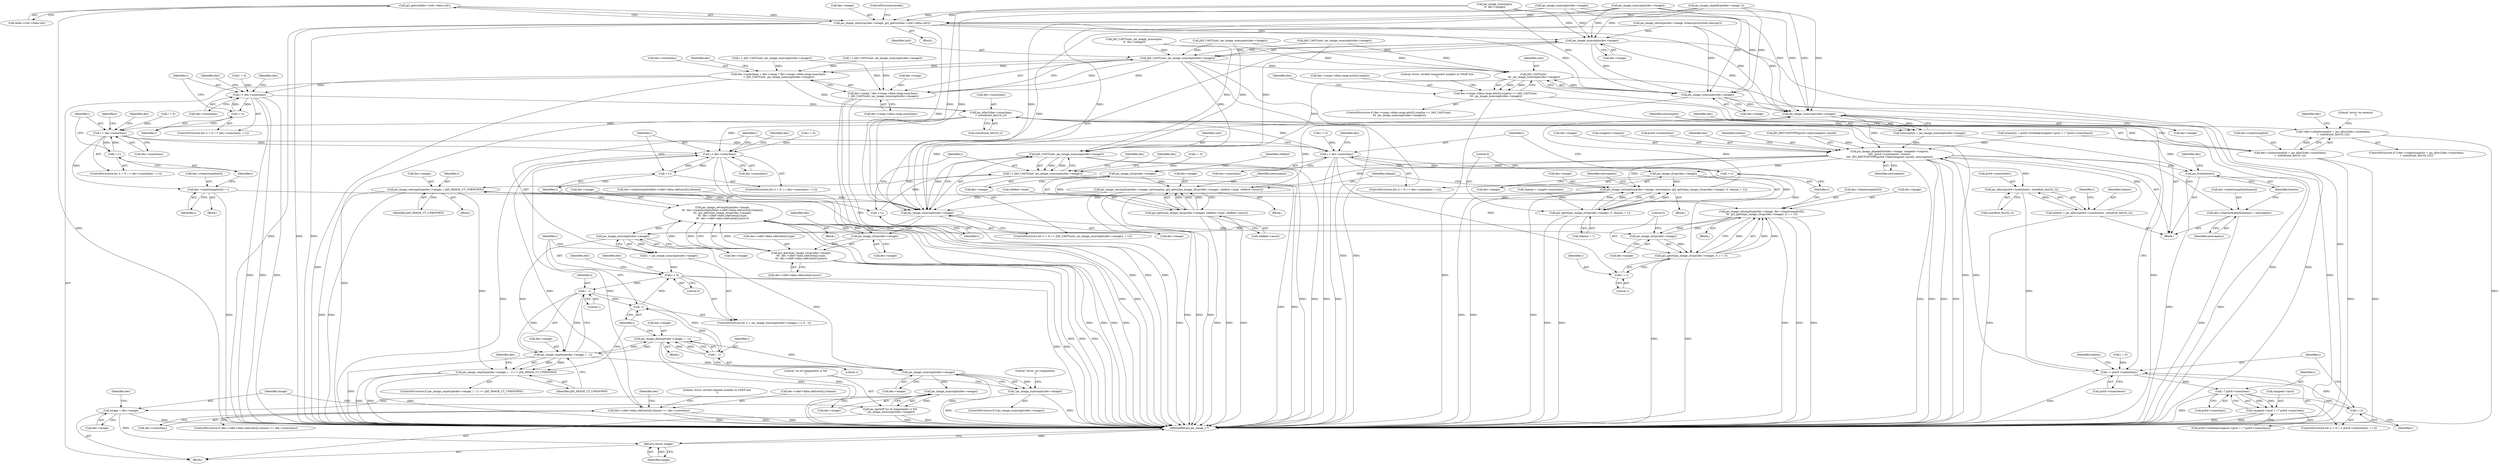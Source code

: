 digraph "0_jasper_d42b2388f7f8e0332c846675133acea151fc557a_33@API" {
"1000605" [label="(Call,jp2_getcs(&dec->colr->data.colr))"];
"1000601" [label="(Call,jas_image_setclrspc(dec->image, jp2_getcs(&dec->colr->data.colr)))"];
"1000739" [label="(Call,jas_image_numcmpts(dec->image))"];
"1000737" [label="(Call,JAS_CAST(uint, jas_image_numcmpts(dec->image)))"];
"1000720" [label="(Call,dec->numchans = dec->cmap ? dec->cmap->data.cmap.numchans :\n\t  JAS_CAST(uint, jas_image_numcmpts(dec->image)))"];
"1000752" [label="(Call,i < dec->numchans)"];
"1000757" [label="(Call,++i)"];
"1000819" [label="(Call,jas_alloc2(dec->numchans,\n\t  sizeof(uint_fast16_t)))"];
"1000814" [label="(Call,!(dec->chantocmptlut = jas_alloc2(dec->numchans,\n\t  sizeof(uint_fast16_t))))"];
"1000815" [label="(Call,dec->chantocmptlut = jas_alloc2(dec->numchans,\n\t  sizeof(uint_fast16_t)))"];
"1000839" [label="(Call,i < dec->numchans)"];
"1000844" [label="(Call,++i)"];
"1000847" [label="(Call,dec->chantocmptlut[i] = i)"];
"1001173" [label="(Call,jas_image_setcmpttype(dec->image, dec->chantocmptlut[i],\n\t\t\t  jp2_getct(jas_image_clrspc(dec->image), 0, i + 1)))"];
"1001183" [label="(Call,jas_image_clrspc(dec->image))"];
"1001182" [label="(Call,jp2_getct(jas_image_clrspc(dec->image), 0, i + 1))"];
"1001194" [label="(Call,jas_image_numcmpts(dec->image))"];
"1001192" [label="(Call,i = jas_image_numcmpts(dec->image))"];
"1001198" [label="(Call,i > 0)"];
"1001210" [label="(Call,i - 1)"];
"1001201" [label="(Call,--i)"];
"1001206" [label="(Call,jas_image_cmpttype(dec->image, i - 1))"];
"1001205" [label="(Call,jas_image_cmpttype(dec->image, i - 1) == JAS_IMAGE_CT_UNKNOWN)"];
"1001215" [label="(Call,jas_image_delcmpt(dec->image, i - 1))"];
"1001224" [label="(Call,jas_image_numcmpts(dec->image))"];
"1001223" [label="(Call,!jas_image_numcmpts(dec->image))"];
"1001234" [label="(Call,jas_image_numcmpts(dec->image))"];
"1001232" [label="(Call,jas_eprintf(\"no of components is %d\n\", jas_image_numcmpts(dec->image)))"];
"1001238" [label="(Call,image = dec->image)"];
"1001250" [label="(Return,return image;)"];
"1001219" [label="(Call,i - 1)"];
"1001077" [label="(Call,i < dec->numchans)"];
"1001082" [label="(Call,++i)"];
"1001086" [label="(Call,dec->cdef->data.cdef.ents[i].channo >= dec->numchans)"];
"1001165" [label="(Call,i < dec->numchans)"];
"1001170" [label="(Call,++i)"];
"1001188" [label="(Call,i + 1)"];
"1000724" [label="(Call,dec->cmap ? dec->cmap->data.cmap.numchans :\n\t  JAS_CAST(uint, jas_image_numcmpts(dec->image)))"];
"1000775" [label="(Call,JAS_CAST(uint,\n \t\t\t  jas_image_numcmpts(dec->image)))"];
"1000761" [label="(Call,dec->cmap->data.cmap.ents[i].cmptno >= JAS_CAST(uint,\n \t\t\t  jas_image_numcmpts(dec->image)))"];
"1001053" [label="(Call,JAS_CAST(uint, jas_image_numcmpts(dec->image)))"];
"1001051" [label="(Call,i < JAS_CAST(uint, jas_image_numcmpts(dec->image)))"];
"1001062" [label="(Call,jas_image_setcmpttype(dec->image, i, JAS_IMAGE_CT_UNKNOWN))"];
"1001055" [label="(Call,jas_image_numcmpts(dec->image))"];
"1001129" [label="(Call,jas_image_clrspc(dec->image))"];
"1001107" [label="(Call,jas_image_setcmpttype(dec->image,\n\t\t\t  dec->chantocmptlut[dec->cdef->data.cdef.ents[i].channo],\n\t\t\t  jp2_getct(jas_image_clrspc(dec->image),\n\t\t\t  dec->cdef->data.cdef.ents[i].type,\n\t\t\t  dec->cdef->data.cdef.ents[i].assoc)))"];
"1001128" [label="(Call,jp2_getct(jas_image_clrspc(dec->image),\n\t\t\t  dec->cdef->data.cdef.ents[i].type,\n\t\t\t  dec->cdef->data.cdef.ents[i].assoc))"];
"1001059" [label="(Call,++i)"];
"1000777" [label="(Call,jas_image_numcmpts(dec->image))"];
"1000967" [label="(Call,jas_image_numcmpts(dec->image))"];
"1000965" [label="(Call,newcmptno = jas_image_numcmpts(dec->image))"];
"1000971" [label="(Call,jas_image_depalettize(dec->image, cmapent->cmptno,\n\t\t\t\t  pclrd->numlutents, lutents,\n\t\t\t\t  JP2_BPCTODTYPE(pclrd->bpc[cmapent->pcol]), newcmptno))"];
"1000930" [label="(Call,jas_alloc2(pclrd->numlutents, sizeof(int_fast32_t)))"];
"1000928" [label="(Call,lutents = jas_alloc2(pclrd->numlutents, sizeof(int_fast32_t)))"];
"1000940" [label="(Call,i < pclrd->numlutents)"];
"1000960" [label="(Call,i * pclrd->numchans)"];
"1000945" [label="(Call,++i)"];
"1000956" [label="(Call,cmapent->pcol + i * pclrd->numchans)"];
"1000991" [label="(Call,dec->chantocmptlut[channo] = newcmptno)"];
"1000998" [label="(Call,jas_free(lutents))"];
"1001015" [label="(Call,jas_image_setcmpttype(dec->image, newcmptno, jp2_getct(jas_image_clrspc(dec->image), cdefent->type, cdefent->assoc)))"];
"1001021" [label="(Call,jas_image_clrspc(dec->image))"];
"1001020" [label="(Call,jp2_getct(jas_image_clrspc(dec->image), cdefent->type, cdefent->assoc))"];
"1001033" [label="(Call,jas_image_setcmpttype(dec->image, newcmptno, jp2_getct(jas_image_clrspc(dec->image), 0, channo + 1)))"];
"1001039" [label="(Call,jas_image_clrspc(dec->image))"];
"1001038" [label="(Call,jp2_getct(jas_image_clrspc(dec->image), 0, channo + 1))"];
"1000752" [label="(Call,i < dec->numchans)"];
"1000927" [label="(Block,)"];
"1001238" [label="(Call,image = dec->image)"];
"1001250" [label="(Return,return image;)"];
"1000614" [label="(ControlStructure,break;)"];
"1001055" [label="(Call,jas_image_numcmpts(dec->image))"];
"1001217" [label="(Identifier,dec)"];
"1001039" [label="(Call,jas_image_clrspc(dec->image))"];
"1001191" [label="(ControlStructure,for (i = jas_image_numcmpts(dec->image); i > 0; --i))"];
"1001048" [label="(Call,i = 0)"];
"1000839" [label="(Call,i < dec->numchans)"];
"1000946" [label="(Identifier,i)"];
"1000991" [label="(Call,dec->chantocmptlut[channo] = newcmptno)"];
"1001053" [label="(Call,JAS_CAST(uint, jas_image_numcmpts(dec->image)))"];
"1000956" [label="(Call,cmapent->pcol + i * pclrd->numchans)"];
"1001085" [label="(ControlStructure,if (dec->cdef->data.cdef.ents[i].channo >= dec->numchans))"];
"1001026" [label="(Identifier,cdefent)"];
"1001077" [label="(Call,i < dec->numchans)"];
"1000994" [label="(Identifier,dec)"];
"1001066" [label="(Identifier,i)"];
"1000599" [label="(Block,)"];
"1001223" [label="(Call,!jas_image_numcmpts(dec->image))"];
"1001194" [label="(Call,jas_image_numcmpts(dec->image))"];
"1000757" [label="(Call,++i)"];
"1000941" [label="(Identifier,i)"];
"1001219" [label="(Call,i - 1)"];
"1000990" [label="(Identifier,newcmptno)"];
"1000816" [label="(Call,dec->chantocmptlut)"];
"1001187" [label="(Literal,0)"];
"1000835" [label="(ControlStructure,for (i = 0; i < dec->numchans; ++i))"];
"1001074" [label="(Call,i = 0)"];
"1001051" [label="(Call,i < JAS_CAST(uint, jas_image_numcmpts(dec->image)))"];
"1000848" [label="(Call,dec->chantocmptlut[i])"];
"1000934" [label="(Call,sizeof(int_fast32_t))"];
"1001146" [label="(Call,dec->cdef->data.cdef.ents[i].assoc)"];
"1001173" [label="(Call,jas_image_setcmpttype(dec->image, dec->chantocmptlut[i],\n\t\t\t  jp2_getct(jas_image_clrspc(dec->image), 0, i + 1)))"];
"1001064" [label="(Identifier,dec)"];
"1000753" [label="(Identifier,i)"];
"1000820" [label="(Call,dec->numchans)"];
"1001025" [label="(Call,cdefent->type)"];
"1000777" [label="(Call,jas_image_numcmpts(dec->image))"];
"1000950" [label="(Identifier,lutents)"];
"1000819" [label="(Call,jas_alloc2(dec->numchans,\n\t  sizeof(uint_fast16_t)))"];
"1001100" [label="(Call,dec->numchans)"];
"1001215" [label="(Call,jas_image_delcmpt(dec->image, i - 1))"];
"1001033" [label="(Call,jas_image_setcmpttype(dec->image, newcmptno, jp2_getct(jas_image_clrspc(dec->image), 0, channo + 1)))"];
"1001019" [label="(Identifier,newcmptno)"];
"1000853" [label="(Identifier,i)"];
"1000739" [label="(Call,jas_image_numcmpts(dec->image))"];
"1001235" [label="(Call,dec->image)"];
"1000942" [label="(Call,pclrd->numlutents)"];
"1000968" [label="(Call,dec->image)"];
"1001208" [label="(Identifier,dec)"];
"1000602" [label="(Call,dec->image)"];
"1001177" [label="(Call,dec->chantocmptlut[i])"];
"1000439" [label="(Call,JAS_CAST(uint, jas_image_numcmpts(dec->image)))"];
"1001049" [label="(Identifier,i)"];
"1001192" [label="(Call,i = jas_image_numcmpts(dec->image))"];
"1001078" [label="(Identifier,i)"];
"1001062" [label="(Call,jas_image_setcmpttype(dec->image, i, JAS_IMAGE_CT_UNKNOWN))"];
"1000832" [label="(Identifier,dec)"];
"1000937" [label="(Call,i = 0)"];
"1000938" [label="(Identifier,i)"];
"1001211" [label="(Identifier,i)"];
"1001086" [label="(Call,dec->cdef->data.cdef.ents[i].channo >= dec->numchans)"];
"1000526" [label="(Call,JAS_CAST(uint, jas_image_numcmpts(\n \t\t  dec->image)))"];
"1001214" [label="(Block,)"];
"1000761" [label="(Call,dec->cmap->data.cmap.ents[i].cmptno >= JAS_CAST(uint,\n \t\t\t  jas_image_numcmpts(dec->image)))"];
"1001056" [label="(Call,dec->image)"];
"1000745" [label="(Identifier,dec)"];
"1001162" [label="(Call,i = 0)"];
"1001199" [label="(Identifier,i)"];
"1000754" [label="(Call,dec->numchans)"];
"1001220" [label="(Identifier,i)"];
"1000813" [label="(ControlStructure,if (!(dec->chantocmptlut = jas_alloc2(dec->numchans,\n\t  sizeof(uint_fast16_t)))))"];
"1000840" [label="(Identifier,i)"];
"1000775" [label="(Call,JAS_CAST(uint,\n \t\t\t  jas_image_numcmpts(dec->image)))"];
"1000844" [label="(Call,++i)"];
"1001202" [label="(Identifier,i)"];
"1000957" [label="(Call,cmapent->pcol)"];
"1001043" [label="(Literal,0)"];
"1000528" [label="(Call,jas_image_numcmpts(\n \t\t  dec->image))"];
"1000793" [label="(Identifier,dec)"];
"1000778" [label="(Call,dec->image)"];
"1001038" [label="(Call,jp2_getct(jas_image_clrspc(dec->image), 0, channo + 1))"];
"1001195" [label="(Call,dec->image)"];
"1001201" [label="(Call,--i)"];
"1001047" [label="(ControlStructure,for (i = 0; i < JAS_CAST(uint, jas_image_numcmpts(dec->image)); ++i))"];
"1000776" [label="(Identifier,uint)"];
"1001002" [label="(Identifier,dec)"];
"1001128" [label="(Call,jp2_getct(jas_image_clrspc(dec->image),\n\t\t\t  dec->cdef->data.cdef.ents[i].type,\n\t\t\t  dec->cdef->data.cdef.ents[i].assoc))"];
"1000940" [label="(Call,i < pclrd->numlutents)"];
"1001183" [label="(Call,jas_image_clrspc(dec->image))"];
"1001193" [label="(Identifier,i)"];
"1000961" [label="(Identifier,i)"];
"1000896" [label="(Identifier,channo)"];
"1000450" [label="(Call,jas_image_cmptdtype(dec->image, i))"];
"1000720" [label="(Call,dec->numchans = dec->cmap ? dec->cmap->data.cmap.numchans :\n\t  JAS_CAST(uint, jas_image_numcmpts(dec->image)))"];
"1001251" [label="(Identifier,image)"];
"1001108" [label="(Call,dec->image)"];
"1001190" [label="(Literal,1)"];
"1001172" [label="(Block,)"];
"1000982" [label="(Call,JP2_BPCTODTYPE(pclrd->bpc[cmapent->pcol]))"];
"1000724" [label="(Call,dec->cmap ? dec->cmap->data.cmap.numchans :\n\t  JAS_CAST(uint, jas_image_numcmpts(dec->image)))"];
"1001054" [label="(Identifier,uint)"];
"1001034" [label="(Call,dec->image)"];
"1000992" [label="(Call,dec->chantocmptlut[channo])"];
"1001210" [label="(Call,i - 1)"];
"1001070" [label="(Identifier,dec)"];
"1001216" [label="(Call,dec->image)"];
"1001063" [label="(Call,dec->image)"];
"1000972" [label="(Call,dec->image)"];
"1001213" [label="(Identifier,JAS_IMAGE_CT_UNKNOWN)"];
"1000768" [label="(Identifier,dec)"];
"1001188" [label="(Call,i + 1)"];
"1000998" [label="(Call,jas_free(lutents))"];
"1000929" [label="(Identifier,lutents)"];
"1000928" [label="(Call,lutents = jas_alloc2(pclrd->numlutents, sizeof(int_fast32_t)))"];
"1000758" [label="(Identifier,i)"];
"1000999" [label="(Identifier,lutents)"];
"1001020" [label="(Call,jp2_getct(jas_image_clrspc(dec->image), cdefent->type, cdefent->assoc))"];
"1000966" [label="(Identifier,newcmptno)"];
"1000975" [label="(Call,cmapent->cmptno)"];
"1001082" [label="(Call,++i)"];
"1000543" [label="(Call,i < JAS_CAST(uint, jas_image_numcmpts(dec->image)))"];
"1001083" [label="(Identifier,i)"];
"1001052" [label="(Identifier,i)"];
"1000967" [label="(Call,jas_image_numcmpts(dec->image))"];
"1000850" [label="(Identifier,dec)"];
"1001079" [label="(Call,dec->numchans)"];
"1001037" [label="(Identifier,newcmptno)"];
"1000817" [label="(Identifier,dec)"];
"1001232" [label="(Call,jas_eprintf(\"no of components is %d\n\", jas_image_numcmpts(dec->image)))"];
"1000601" [label="(Call,jas_image_setclrspc(dec->image, jp2_getcs(&dec->colr->data.colr)))"];
"1000841" [label="(Call,dec->numchans)"];
"1000737" [label="(Call,JAS_CAST(uint, jas_image_numcmpts(dec->image)))"];
"1000845" [label="(Identifier,i)"];
"1000965" [label="(Call,newcmptno = jas_image_numcmpts(dec->image))"];
"1000814" [label="(Call,!(dec->chantocmptlut = jas_alloc2(dec->numchans,\n\t  sizeof(uint_fast16_t))))"];
"1001111" [label="(Call,dec->chantocmptlut[dec->cdef->data.cdef.ents[i].channo])"];
"1000997" [label="(Identifier,newcmptno)"];
"1001087" [label="(Call,dec->cdef->data.cdef.ents[i].channo)"];
"1000738" [label="(Identifier,uint)"];
"1001198" [label="(Call,i > 0)"];
"1001240" [label="(Call,dec->image)"];
"1001060" [label="(Identifier,i)"];
"1000945" [label="(Call,++i)"];
"1000960" [label="(Call,i * pclrd->numchans)"];
"1000740" [label="(Call,dec->image)"];
"1000606" [label="(Call,&dec->colr->data.colr)"];
"1001207" [label="(Call,dec->image)"];
"1000128" [label="(Block,)"];
"1000725" [label="(Call,dec->cmap)"];
"1001107" [label="(Call,jas_image_setcmpttype(dec->image,\n\t\t\t  dec->chantocmptlut[dec->cdef->data.cdef.ents[i].channo],\n\t\t\t  jp2_getct(jas_image_clrspc(dec->image),\n\t\t\t  dec->cdef->data.cdef.ents[i].type,\n\t\t\t  dec->cdef->data.cdef.ents[i].assoc)))"];
"1000437" [label="(Call,i < JAS_CAST(uint, jas_image_numcmpts(dec->image)))"];
"1000847" [label="(Call,dec->chantocmptlut[i] = i)"];
"1001016" [label="(Call,dec->image)"];
"1001032" [label="(Block,)"];
"1000605" [label="(Call,jp2_getcs(&dec->colr->data.colr))"];
"1001221" [label="(Literal,1)"];
"1001133" [label="(Call,dec->cdef->data.cdef.ents[i].type)"];
"1000978" [label="(Call,pclrd->numlutents)"];
"1000827" [label="(Literal,\"error: no memory\n\")"];
"1001245" [label="(Identifier,dec)"];
"1001205" [label="(Call,jas_image_cmpttype(dec->image, i - 1) == JAS_IMAGE_CT_UNKNOWN)"];
"1001165" [label="(Call,i < dec->numchans)"];
"1001233" [label="(Literal,\"no of components is %d\n\")"];
"1000948" [label="(Call,lutents[i] = pclrd->lutdata[cmapent->pcol + i * pclrd->numchans])"];
"1000981" [label="(Identifier,lutents)"];
"1000749" [label="(Call,i = 0)"];
"1001225" [label="(Call,dec->image)"];
"1001166" [label="(Identifier,i)"];
"1001200" [label="(Literal,0)"];
"1001061" [label="(Block,)"];
"1001189" [label="(Identifier,i)"];
"1000936" [label="(ControlStructure,for (i = 0; i < pclrd->numlutents; ++i))"];
"1001230" [label="(Literal,\"error: no components\n\")"];
"1001212" [label="(Literal,1)"];
"1000547" [label="(Call,jas_image_numcmpts(dec->image))"];
"1001184" [label="(Call,dec->image)"];
"1001234" [label="(Call,jas_image_numcmpts(dec->image))"];
"1000721" [label="(Call,dec->numchans)"];
"1000762" [label="(Call,dec->cmap->data.cmap.ents[i].cmptno)"];
"1001084" [label="(Block,)"];
"1001109" [label="(Identifier,dec)"];
"1000783" [label="(Literal,\"error: invalid component number in CMAP box\n\")"];
"1001105" [label="(Literal,\"error: invalid channel number in CDEF box\n\")"];
"1001073" [label="(ControlStructure,for (i = 0; i < dec->numchans; ++i))"];
"1000728" [label="(Call,dec->cmap->data.cmap.numchans)"];
"1001161" [label="(ControlStructure,for (i = 0; i < dec->numchans; ++i))"];
"1000952" [label="(Call,pclrd->lutdata[cmapent->pcol + i * pclrd->numchans])"];
"1001040" [label="(Call,dec->image)"];
"1000846" [label="(Block,)"];
"1000971" [label="(Call,jas_image_depalettize(dec->image, cmapent->cmptno,\n\t\t\t\t  pclrd->numlutents, lutents,\n\t\t\t\t  JP2_BPCTODTYPE(pclrd->bpc[cmapent->pcol]), newcmptno))"];
"1001239" [label="(Identifier,image)"];
"1001222" [label="(ControlStructure,if (!jas_image_numcmpts(dec->image)))"];
"1000973" [label="(Identifier,dec)"];
"1001021" [label="(Call,jas_image_clrspc(dec->image))"];
"1000823" [label="(Call,sizeof(uint_fast16_t))"];
"1001182" [label="(Call,jp2_getct(jas_image_clrspc(dec->image), 0, i + 1))"];
"1001028" [label="(Call,cdefent->assoc)"];
"1001171" [label="(Identifier,i)"];
"1001015" [label="(Call,jas_image_setcmpttype(dec->image, newcmptno, jp2_getct(jas_image_clrspc(dec->image), cdefent->type, cdefent->assoc)))"];
"1000962" [label="(Call,pclrd->numchans)"];
"1000890" [label="(Call,channo < cmapd->numchans)"];
"1000760" [label="(ControlStructure,if (dec->cmap->data.cmap.ents[i].cmptno >= JAS_CAST(uint,\n \t\t\t  jas_image_numcmpts(dec->image))))"];
"1001175" [label="(Identifier,dec)"];
"1001170" [label="(Call,++i)"];
"1001044" [label="(Call,channo + 1)"];
"1001093" [label="(Identifier,dec)"];
"1000748" [label="(ControlStructure,for (i = 0; i < dec->numchans; ++i))"];
"1001067" [label="(Identifier,JAS_IMAGE_CT_UNKNOWN)"];
"1000653" [label="(Call,jas_image_setclrspc(dec->image, fromiccpcs(icchdr.colorspc)))"];
"1001204" [label="(ControlStructure,if (jas_image_cmpttype(dec->image, i - 1) == JAS_IMAGE_CT_UNKNOWN))"];
"1000836" [label="(Call,i = 0)"];
"1000815" [label="(Call,dec->chantocmptlut = jas_alloc2(dec->numchans,\n\t  sizeof(uint_fast16_t)))"];
"1000441" [label="(Call,jas_image_numcmpts(dec->image))"];
"1001265" [label="(MethodReturn,jas_image_t *)"];
"1001129" [label="(Call,jas_image_clrspc(dec->image))"];
"1001130" [label="(Call,dec->image)"];
"1001059" [label="(Call,++i)"];
"1000930" [label="(Call,jas_alloc2(pclrd->numlutents, sizeof(int_fast32_t)))"];
"1000931" [label="(Call,pclrd->numlutents)"];
"1001224" [label="(Call,jas_image_numcmpts(dec->image))"];
"1001226" [label="(Identifier,dec)"];
"1000545" [label="(Call,JAS_CAST(uint, jas_image_numcmpts(dec->image)))"];
"1001167" [label="(Call,dec->numchans)"];
"1001174" [label="(Call,dec->image)"];
"1001206" [label="(Call,jas_image_cmpttype(dec->image, i - 1))"];
"1001004" [label="(Block,)"];
"1001139" [label="(Identifier,dec)"];
"1001022" [label="(Call,dec->image)"];
"1000605" -> "1000601"  [label="AST: "];
"1000605" -> "1000606"  [label="CFG: "];
"1000606" -> "1000605"  [label="AST: "];
"1000601" -> "1000605"  [label="CFG: "];
"1000605" -> "1001265"  [label="DDG: "];
"1000605" -> "1000601"  [label="DDG: "];
"1000601" -> "1000599"  [label="AST: "];
"1000602" -> "1000601"  [label="AST: "];
"1000614" -> "1000601"  [label="CFG: "];
"1000601" -> "1001265"  [label="DDG: "];
"1000601" -> "1001265"  [label="DDG: "];
"1000601" -> "1001265"  [label="DDG: "];
"1000528" -> "1000601"  [label="DDG: "];
"1000450" -> "1000601"  [label="DDG: "];
"1000441" -> "1000601"  [label="DDG: "];
"1000547" -> "1000601"  [label="DDG: "];
"1000601" -> "1000739"  [label="DDG: "];
"1000601" -> "1000777"  [label="DDG: "];
"1000601" -> "1000967"  [label="DDG: "];
"1000601" -> "1001055"  [label="DDG: "];
"1000739" -> "1000737"  [label="AST: "];
"1000739" -> "1000740"  [label="CFG: "];
"1000740" -> "1000739"  [label="AST: "];
"1000737" -> "1000739"  [label="CFG: "];
"1000739" -> "1001265"  [label="DDG: "];
"1000739" -> "1000737"  [label="DDG: "];
"1000528" -> "1000739"  [label="DDG: "];
"1000450" -> "1000739"  [label="DDG: "];
"1000653" -> "1000739"  [label="DDG: "];
"1000441" -> "1000739"  [label="DDG: "];
"1000547" -> "1000739"  [label="DDG: "];
"1000739" -> "1000777"  [label="DDG: "];
"1000739" -> "1000967"  [label="DDG: "];
"1000739" -> "1001055"  [label="DDG: "];
"1000737" -> "1000724"  [label="AST: "];
"1000738" -> "1000737"  [label="AST: "];
"1000724" -> "1000737"  [label="CFG: "];
"1000737" -> "1001265"  [label="DDG: "];
"1000737" -> "1001265"  [label="DDG: "];
"1000737" -> "1000720"  [label="DDG: "];
"1000737" -> "1000720"  [label="DDG: "];
"1000737" -> "1000724"  [label="DDG: "];
"1000737" -> "1000724"  [label="DDG: "];
"1000439" -> "1000737"  [label="DDG: "];
"1000545" -> "1000737"  [label="DDG: "];
"1000526" -> "1000737"  [label="DDG: "];
"1000737" -> "1000775"  [label="DDG: "];
"1000737" -> "1001053"  [label="DDG: "];
"1000720" -> "1000128"  [label="AST: "];
"1000720" -> "1000724"  [label="CFG: "];
"1000721" -> "1000720"  [label="AST: "];
"1000724" -> "1000720"  [label="AST: "];
"1000745" -> "1000720"  [label="CFG: "];
"1000720" -> "1001265"  [label="DDG: "];
"1000543" -> "1000720"  [label="DDG: "];
"1000437" -> "1000720"  [label="DDG: "];
"1000720" -> "1000752"  [label="DDG: "];
"1000720" -> "1000819"  [label="DDG: "];
"1000752" -> "1000748"  [label="AST: "];
"1000752" -> "1000754"  [label="CFG: "];
"1000753" -> "1000752"  [label="AST: "];
"1000754" -> "1000752"  [label="AST: "];
"1000768" -> "1000752"  [label="CFG: "];
"1000817" -> "1000752"  [label="CFG: "];
"1000752" -> "1001265"  [label="DDG: "];
"1000752" -> "1001265"  [label="DDG: "];
"1000752" -> "1001265"  [label="DDG: "];
"1000757" -> "1000752"  [label="DDG: "];
"1000749" -> "1000752"  [label="DDG: "];
"1000752" -> "1000757"  [label="DDG: "];
"1000752" -> "1000819"  [label="DDG: "];
"1000757" -> "1000748"  [label="AST: "];
"1000757" -> "1000758"  [label="CFG: "];
"1000758" -> "1000757"  [label="AST: "];
"1000753" -> "1000757"  [label="CFG: "];
"1000819" -> "1000815"  [label="AST: "];
"1000819" -> "1000823"  [label="CFG: "];
"1000820" -> "1000819"  [label="AST: "];
"1000823" -> "1000819"  [label="AST: "];
"1000815" -> "1000819"  [label="CFG: "];
"1000819" -> "1001265"  [label="DDG: "];
"1000819" -> "1000814"  [label="DDG: "];
"1000819" -> "1000815"  [label="DDG: "];
"1000819" -> "1000839"  [label="DDG: "];
"1000819" -> "1001077"  [label="DDG: "];
"1000819" -> "1001165"  [label="DDG: "];
"1000814" -> "1000813"  [label="AST: "];
"1000814" -> "1000815"  [label="CFG: "];
"1000815" -> "1000814"  [label="AST: "];
"1000827" -> "1000814"  [label="CFG: "];
"1000832" -> "1000814"  [label="CFG: "];
"1000814" -> "1001265"  [label="DDG: "];
"1000815" -> "1000814"  [label="DDG: "];
"1000816" -> "1000815"  [label="AST: "];
"1000815" -> "1001265"  [label="DDG: "];
"1000815" -> "1001265"  [label="DDG: "];
"1000839" -> "1000835"  [label="AST: "];
"1000839" -> "1000841"  [label="CFG: "];
"1000840" -> "1000839"  [label="AST: "];
"1000841" -> "1000839"  [label="AST: "];
"1000850" -> "1000839"  [label="CFG: "];
"1001049" -> "1000839"  [label="CFG: "];
"1000844" -> "1000839"  [label="DDG: "];
"1000836" -> "1000839"  [label="DDG: "];
"1000839" -> "1000844"  [label="DDG: "];
"1000839" -> "1000847"  [label="DDG: "];
"1000839" -> "1001077"  [label="DDG: "];
"1000839" -> "1001165"  [label="DDG: "];
"1000844" -> "1000835"  [label="AST: "];
"1000844" -> "1000845"  [label="CFG: "];
"1000845" -> "1000844"  [label="AST: "];
"1000840" -> "1000844"  [label="CFG: "];
"1000847" -> "1000846"  [label="AST: "];
"1000847" -> "1000853"  [label="CFG: "];
"1000848" -> "1000847"  [label="AST: "];
"1000853" -> "1000847"  [label="AST: "];
"1000845" -> "1000847"  [label="CFG: "];
"1000847" -> "1001265"  [label="DDG: "];
"1000847" -> "1001173"  [label="DDG: "];
"1001173" -> "1001172"  [label="AST: "];
"1001173" -> "1001182"  [label="CFG: "];
"1001174" -> "1001173"  [label="AST: "];
"1001177" -> "1001173"  [label="AST: "];
"1001182" -> "1001173"  [label="AST: "];
"1001171" -> "1001173"  [label="CFG: "];
"1001173" -> "1001265"  [label="DDG: "];
"1001173" -> "1001265"  [label="DDG: "];
"1001173" -> "1001265"  [label="DDG: "];
"1001183" -> "1001173"  [label="DDG: "];
"1001182" -> "1001173"  [label="DDG: "];
"1001182" -> "1001173"  [label="DDG: "];
"1001182" -> "1001173"  [label="DDG: "];
"1001173" -> "1001183"  [label="DDG: "];
"1001173" -> "1001194"  [label="DDG: "];
"1001183" -> "1001182"  [label="AST: "];
"1001183" -> "1001184"  [label="CFG: "];
"1001184" -> "1001183"  [label="AST: "];
"1001187" -> "1001183"  [label="CFG: "];
"1001183" -> "1001182"  [label="DDG: "];
"1001055" -> "1001183"  [label="DDG: "];
"1001182" -> "1001188"  [label="CFG: "];
"1001187" -> "1001182"  [label="AST: "];
"1001188" -> "1001182"  [label="AST: "];
"1001182" -> "1001265"  [label="DDG: "];
"1001182" -> "1001265"  [label="DDG: "];
"1001165" -> "1001182"  [label="DDG: "];
"1001194" -> "1001192"  [label="AST: "];
"1001194" -> "1001195"  [label="CFG: "];
"1001195" -> "1001194"  [label="AST: "];
"1001192" -> "1001194"  [label="CFG: "];
"1001194" -> "1001192"  [label="DDG: "];
"1001107" -> "1001194"  [label="DDG: "];
"1001055" -> "1001194"  [label="DDG: "];
"1001194" -> "1001206"  [label="DDG: "];
"1001194" -> "1001224"  [label="DDG: "];
"1001192" -> "1001191"  [label="AST: "];
"1001193" -> "1001192"  [label="AST: "];
"1001199" -> "1001192"  [label="CFG: "];
"1001192" -> "1001198"  [label="DDG: "];
"1001198" -> "1001191"  [label="AST: "];
"1001198" -> "1001200"  [label="CFG: "];
"1001199" -> "1001198"  [label="AST: "];
"1001200" -> "1001198"  [label="AST: "];
"1001208" -> "1001198"  [label="CFG: "];
"1001226" -> "1001198"  [label="CFG: "];
"1001198" -> "1001265"  [label="DDG: "];
"1001198" -> "1001265"  [label="DDG: "];
"1001201" -> "1001198"  [label="DDG: "];
"1001198" -> "1001210"  [label="DDG: "];
"1001210" -> "1001206"  [label="AST: "];
"1001210" -> "1001212"  [label="CFG: "];
"1001211" -> "1001210"  [label="AST: "];
"1001212" -> "1001210"  [label="AST: "];
"1001206" -> "1001210"  [label="CFG: "];
"1001210" -> "1001201"  [label="DDG: "];
"1001210" -> "1001206"  [label="DDG: "];
"1001210" -> "1001206"  [label="DDG: "];
"1001210" -> "1001219"  [label="DDG: "];
"1001201" -> "1001191"  [label="AST: "];
"1001201" -> "1001202"  [label="CFG: "];
"1001202" -> "1001201"  [label="AST: "];
"1001199" -> "1001201"  [label="CFG: "];
"1001219" -> "1001201"  [label="DDG: "];
"1001206" -> "1001205"  [label="AST: "];
"1001207" -> "1001206"  [label="AST: "];
"1001213" -> "1001206"  [label="CFG: "];
"1001206" -> "1001265"  [label="DDG: "];
"1001206" -> "1001205"  [label="DDG: "];
"1001206" -> "1001205"  [label="DDG: "];
"1001215" -> "1001206"  [label="DDG: "];
"1001206" -> "1001215"  [label="DDG: "];
"1001206" -> "1001224"  [label="DDG: "];
"1001205" -> "1001204"  [label="AST: "];
"1001205" -> "1001213"  [label="CFG: "];
"1001213" -> "1001205"  [label="AST: "];
"1001217" -> "1001205"  [label="CFG: "];
"1001202" -> "1001205"  [label="CFG: "];
"1001205" -> "1001265"  [label="DDG: "];
"1001205" -> "1001265"  [label="DDG: "];
"1001205" -> "1001265"  [label="DDG: "];
"1001062" -> "1001205"  [label="DDG: "];
"1001215" -> "1001214"  [label="AST: "];
"1001215" -> "1001219"  [label="CFG: "];
"1001216" -> "1001215"  [label="AST: "];
"1001219" -> "1001215"  [label="AST: "];
"1001202" -> "1001215"  [label="CFG: "];
"1001215" -> "1001265"  [label="DDG: "];
"1001215" -> "1001265"  [label="DDG: "];
"1001219" -> "1001215"  [label="DDG: "];
"1001219" -> "1001215"  [label="DDG: "];
"1001215" -> "1001224"  [label="DDG: "];
"1001224" -> "1001223"  [label="AST: "];
"1001224" -> "1001225"  [label="CFG: "];
"1001225" -> "1001224"  [label="AST: "];
"1001223" -> "1001224"  [label="CFG: "];
"1001224" -> "1001265"  [label="DDG: "];
"1001224" -> "1001223"  [label="DDG: "];
"1001224" -> "1001234"  [label="DDG: "];
"1001223" -> "1001222"  [label="AST: "];
"1001230" -> "1001223"  [label="CFG: "];
"1001233" -> "1001223"  [label="CFG: "];
"1001223" -> "1001265"  [label="DDG: "];
"1001223" -> "1001265"  [label="DDG: "];
"1001234" -> "1001232"  [label="AST: "];
"1001234" -> "1001235"  [label="CFG: "];
"1001235" -> "1001234"  [label="AST: "];
"1001232" -> "1001234"  [label="CFG: "];
"1001234" -> "1001232"  [label="DDG: "];
"1001234" -> "1001238"  [label="DDG: "];
"1001232" -> "1000128"  [label="AST: "];
"1001233" -> "1001232"  [label="AST: "];
"1001239" -> "1001232"  [label="CFG: "];
"1001232" -> "1001265"  [label="DDG: "];
"1001232" -> "1001265"  [label="DDG: "];
"1001238" -> "1000128"  [label="AST: "];
"1001238" -> "1001240"  [label="CFG: "];
"1001239" -> "1001238"  [label="AST: "];
"1001240" -> "1001238"  [label="AST: "];
"1001245" -> "1001238"  [label="CFG: "];
"1001238" -> "1001265"  [label="DDG: "];
"1001238" -> "1001250"  [label="DDG: "];
"1001250" -> "1000128"  [label="AST: "];
"1001250" -> "1001251"  [label="CFG: "];
"1001251" -> "1001250"  [label="AST: "];
"1001265" -> "1001250"  [label="CFG: "];
"1001250" -> "1001265"  [label="DDG: "];
"1001251" -> "1001250"  [label="DDG: "];
"1001219" -> "1001221"  [label="CFG: "];
"1001220" -> "1001219"  [label="AST: "];
"1001221" -> "1001219"  [label="AST: "];
"1001077" -> "1001073"  [label="AST: "];
"1001077" -> "1001079"  [label="CFG: "];
"1001078" -> "1001077"  [label="AST: "];
"1001079" -> "1001077"  [label="AST: "];
"1001093" -> "1001077"  [label="CFG: "];
"1001193" -> "1001077"  [label="CFG: "];
"1001077" -> "1001265"  [label="DDG: "];
"1001077" -> "1001265"  [label="DDG: "];
"1001077" -> "1001265"  [label="DDG: "];
"1001074" -> "1001077"  [label="DDG: "];
"1001082" -> "1001077"  [label="DDG: "];
"1001086" -> "1001077"  [label="DDG: "];
"1001077" -> "1001082"  [label="DDG: "];
"1001077" -> "1001086"  [label="DDG: "];
"1001082" -> "1001073"  [label="AST: "];
"1001082" -> "1001083"  [label="CFG: "];
"1001083" -> "1001082"  [label="AST: "];
"1001078" -> "1001082"  [label="CFG: "];
"1001086" -> "1001085"  [label="AST: "];
"1001086" -> "1001100"  [label="CFG: "];
"1001087" -> "1001086"  [label="AST: "];
"1001100" -> "1001086"  [label="AST: "];
"1001105" -> "1001086"  [label="CFG: "];
"1001109" -> "1001086"  [label="CFG: "];
"1001086" -> "1001265"  [label="DDG: "];
"1001086" -> "1001265"  [label="DDG: "];
"1001086" -> "1001265"  [label="DDG: "];
"1001165" -> "1001161"  [label="AST: "];
"1001165" -> "1001167"  [label="CFG: "];
"1001166" -> "1001165"  [label="AST: "];
"1001167" -> "1001165"  [label="AST: "];
"1001175" -> "1001165"  [label="CFG: "];
"1001193" -> "1001165"  [label="CFG: "];
"1001165" -> "1001265"  [label="DDG: "];
"1001165" -> "1001265"  [label="DDG: "];
"1001162" -> "1001165"  [label="DDG: "];
"1001170" -> "1001165"  [label="DDG: "];
"1001165" -> "1001170"  [label="DDG: "];
"1001165" -> "1001188"  [label="DDG: "];
"1001170" -> "1001161"  [label="AST: "];
"1001170" -> "1001171"  [label="CFG: "];
"1001171" -> "1001170"  [label="AST: "];
"1001166" -> "1001170"  [label="CFG: "];
"1001188" -> "1001190"  [label="CFG: "];
"1001189" -> "1001188"  [label="AST: "];
"1001190" -> "1001188"  [label="AST: "];
"1000724" -> "1000728"  [label="CFG: "];
"1000725" -> "1000724"  [label="AST: "];
"1000728" -> "1000724"  [label="AST: "];
"1000724" -> "1001265"  [label="DDG: "];
"1000724" -> "1001265"  [label="DDG: "];
"1000724" -> "1001265"  [label="DDG: "];
"1000543" -> "1000724"  [label="DDG: "];
"1000437" -> "1000724"  [label="DDG: "];
"1000775" -> "1000761"  [label="AST: "];
"1000775" -> "1000777"  [label="CFG: "];
"1000776" -> "1000775"  [label="AST: "];
"1000777" -> "1000775"  [label="AST: "];
"1000761" -> "1000775"  [label="CFG: "];
"1000775" -> "1001265"  [label="DDG: "];
"1000775" -> "1001265"  [label="DDG: "];
"1000775" -> "1000761"  [label="DDG: "];
"1000775" -> "1000761"  [label="DDG: "];
"1000545" -> "1000775"  [label="DDG: "];
"1000526" -> "1000775"  [label="DDG: "];
"1000439" -> "1000775"  [label="DDG: "];
"1000777" -> "1000775"  [label="DDG: "];
"1000775" -> "1001053"  [label="DDG: "];
"1000761" -> "1000760"  [label="AST: "];
"1000762" -> "1000761"  [label="AST: "];
"1000783" -> "1000761"  [label="CFG: "];
"1000793" -> "1000761"  [label="CFG: "];
"1000761" -> "1001265"  [label="DDG: "];
"1000761" -> "1001265"  [label="DDG: "];
"1000761" -> "1001265"  [label="DDG: "];
"1001053" -> "1001051"  [label="AST: "];
"1001053" -> "1001055"  [label="CFG: "];
"1001054" -> "1001053"  [label="AST: "];
"1001055" -> "1001053"  [label="AST: "];
"1001051" -> "1001053"  [label="CFG: "];
"1001053" -> "1001265"  [label="DDG: "];
"1001053" -> "1001265"  [label="DDG: "];
"1001053" -> "1001051"  [label="DDG: "];
"1001053" -> "1001051"  [label="DDG: "];
"1000545" -> "1001053"  [label="DDG: "];
"1000526" -> "1001053"  [label="DDG: "];
"1000439" -> "1001053"  [label="DDG: "];
"1001055" -> "1001053"  [label="DDG: "];
"1001051" -> "1001047"  [label="AST: "];
"1001052" -> "1001051"  [label="AST: "];
"1001064" -> "1001051"  [label="CFG: "];
"1001070" -> "1001051"  [label="CFG: "];
"1001051" -> "1001265"  [label="DDG: "];
"1001051" -> "1001265"  [label="DDG: "];
"1001048" -> "1001051"  [label="DDG: "];
"1001059" -> "1001051"  [label="DDG: "];
"1001051" -> "1001062"  [label="DDG: "];
"1001062" -> "1001061"  [label="AST: "];
"1001062" -> "1001067"  [label="CFG: "];
"1001063" -> "1001062"  [label="AST: "];
"1001066" -> "1001062"  [label="AST: "];
"1001067" -> "1001062"  [label="AST: "];
"1001060" -> "1001062"  [label="CFG: "];
"1001062" -> "1001265"  [label="DDG: "];
"1001062" -> "1001265"  [label="DDG: "];
"1001062" -> "1001055"  [label="DDG: "];
"1001062" -> "1001059"  [label="DDG: "];
"1001055" -> "1001062"  [label="DDG: "];
"1001055" -> "1001056"  [label="CFG: "];
"1001056" -> "1001055"  [label="AST: "];
"1001055" -> "1001265"  [label="DDG: "];
"1001015" -> "1001055"  [label="DDG: "];
"1000528" -> "1001055"  [label="DDG: "];
"1000777" -> "1001055"  [label="DDG: "];
"1000450" -> "1001055"  [label="DDG: "];
"1000653" -> "1001055"  [label="DDG: "];
"1001033" -> "1001055"  [label="DDG: "];
"1000441" -> "1001055"  [label="DDG: "];
"1000547" -> "1001055"  [label="DDG: "];
"1001055" -> "1001129"  [label="DDG: "];
"1001129" -> "1001128"  [label="AST: "];
"1001129" -> "1001130"  [label="CFG: "];
"1001130" -> "1001129"  [label="AST: "];
"1001139" -> "1001129"  [label="CFG: "];
"1001129" -> "1001107"  [label="DDG: "];
"1001129" -> "1001128"  [label="DDG: "];
"1001107" -> "1001129"  [label="DDG: "];
"1001107" -> "1001084"  [label="AST: "];
"1001107" -> "1001128"  [label="CFG: "];
"1001108" -> "1001107"  [label="AST: "];
"1001111" -> "1001107"  [label="AST: "];
"1001128" -> "1001107"  [label="AST: "];
"1001083" -> "1001107"  [label="CFG: "];
"1001107" -> "1001265"  [label="DDG: "];
"1001107" -> "1001265"  [label="DDG: "];
"1001107" -> "1001265"  [label="DDG: "];
"1001107" -> "1001265"  [label="DDG: "];
"1001128" -> "1001107"  [label="DDG: "];
"1001128" -> "1001107"  [label="DDG: "];
"1001128" -> "1001107"  [label="DDG: "];
"1001128" -> "1001146"  [label="CFG: "];
"1001133" -> "1001128"  [label="AST: "];
"1001146" -> "1001128"  [label="AST: "];
"1001128" -> "1001265"  [label="DDG: "];
"1001128" -> "1001265"  [label="DDG: "];
"1001128" -> "1001265"  [label="DDG: "];
"1001059" -> "1001047"  [label="AST: "];
"1001059" -> "1001060"  [label="CFG: "];
"1001060" -> "1001059"  [label="AST: "];
"1001052" -> "1001059"  [label="CFG: "];
"1000777" -> "1000778"  [label="CFG: "];
"1000778" -> "1000777"  [label="AST: "];
"1000777" -> "1001265"  [label="DDG: "];
"1000528" -> "1000777"  [label="DDG: "];
"1000450" -> "1000777"  [label="DDG: "];
"1000653" -> "1000777"  [label="DDG: "];
"1000441" -> "1000777"  [label="DDG: "];
"1000547" -> "1000777"  [label="DDG: "];
"1000777" -> "1000967"  [label="DDG: "];
"1000967" -> "1000965"  [label="AST: "];
"1000967" -> "1000968"  [label="CFG: "];
"1000968" -> "1000967"  [label="AST: "];
"1000965" -> "1000967"  [label="CFG: "];
"1000967" -> "1000965"  [label="DDG: "];
"1001015" -> "1000967"  [label="DDG: "];
"1000528" -> "1000967"  [label="DDG: "];
"1000450" -> "1000967"  [label="DDG: "];
"1000653" -> "1000967"  [label="DDG: "];
"1001033" -> "1000967"  [label="DDG: "];
"1000441" -> "1000967"  [label="DDG: "];
"1000547" -> "1000967"  [label="DDG: "];
"1000967" -> "1000971"  [label="DDG: "];
"1000965" -> "1000927"  [label="AST: "];
"1000966" -> "1000965"  [label="AST: "];
"1000973" -> "1000965"  [label="CFG: "];
"1000965" -> "1000971"  [label="DDG: "];
"1000971" -> "1000927"  [label="AST: "];
"1000971" -> "1000990"  [label="CFG: "];
"1000972" -> "1000971"  [label="AST: "];
"1000975" -> "1000971"  [label="AST: "];
"1000978" -> "1000971"  [label="AST: "];
"1000981" -> "1000971"  [label="AST: "];
"1000982" -> "1000971"  [label="AST: "];
"1000990" -> "1000971"  [label="AST: "];
"1000994" -> "1000971"  [label="CFG: "];
"1000971" -> "1001265"  [label="DDG: "];
"1000971" -> "1001265"  [label="DDG: "];
"1000971" -> "1001265"  [label="DDG: "];
"1000971" -> "1001265"  [label="DDG: "];
"1000971" -> "1000930"  [label="DDG: "];
"1000940" -> "1000971"  [label="DDG: "];
"1000928" -> "1000971"  [label="DDG: "];
"1000948" -> "1000971"  [label="DDG: "];
"1000982" -> "1000971"  [label="DDG: "];
"1000971" -> "1000991"  [label="DDG: "];
"1000971" -> "1000998"  [label="DDG: "];
"1000971" -> "1001015"  [label="DDG: "];
"1000971" -> "1001021"  [label="DDG: "];
"1000971" -> "1001033"  [label="DDG: "];
"1000971" -> "1001039"  [label="DDG: "];
"1000930" -> "1000928"  [label="AST: "];
"1000930" -> "1000934"  [label="CFG: "];
"1000931" -> "1000930"  [label="AST: "];
"1000934" -> "1000930"  [label="AST: "];
"1000928" -> "1000930"  [label="CFG: "];
"1000930" -> "1000928"  [label="DDG: "];
"1000930" -> "1000940"  [label="DDG: "];
"1000928" -> "1000927"  [label="AST: "];
"1000929" -> "1000928"  [label="AST: "];
"1000938" -> "1000928"  [label="CFG: "];
"1000928" -> "1001265"  [label="DDG: "];
"1000940" -> "1000936"  [label="AST: "];
"1000940" -> "1000942"  [label="CFG: "];
"1000941" -> "1000940"  [label="AST: "];
"1000942" -> "1000940"  [label="AST: "];
"1000950" -> "1000940"  [label="CFG: "];
"1000966" -> "1000940"  [label="CFG: "];
"1000940" -> "1001265"  [label="DDG: "];
"1000937" -> "1000940"  [label="DDG: "];
"1000945" -> "1000940"  [label="DDG: "];
"1000940" -> "1000960"  [label="DDG: "];
"1000960" -> "1000956"  [label="AST: "];
"1000960" -> "1000962"  [label="CFG: "];
"1000961" -> "1000960"  [label="AST: "];
"1000962" -> "1000960"  [label="AST: "];
"1000956" -> "1000960"  [label="CFG: "];
"1000960" -> "1001265"  [label="DDG: "];
"1000960" -> "1000945"  [label="DDG: "];
"1000960" -> "1000956"  [label="DDG: "];
"1000960" -> "1000956"  [label="DDG: "];
"1000945" -> "1000936"  [label="AST: "];
"1000945" -> "1000946"  [label="CFG: "];
"1000946" -> "1000945"  [label="AST: "];
"1000941" -> "1000945"  [label="CFG: "];
"1000956" -> "1000952"  [label="AST: "];
"1000957" -> "1000956"  [label="AST: "];
"1000952" -> "1000956"  [label="CFG: "];
"1000956" -> "1001265"  [label="DDG: "];
"1000956" -> "1001265"  [label="DDG: "];
"1000991" -> "1000927"  [label="AST: "];
"1000991" -> "1000997"  [label="CFG: "];
"1000992" -> "1000991"  [label="AST: "];
"1000997" -> "1000991"  [label="AST: "];
"1000999" -> "1000991"  [label="CFG: "];
"1000991" -> "1001265"  [label="DDG: "];
"1000998" -> "1000927"  [label="AST: "];
"1000998" -> "1000999"  [label="CFG: "];
"1000999" -> "1000998"  [label="AST: "];
"1001002" -> "1000998"  [label="CFG: "];
"1000998" -> "1001265"  [label="DDG: "];
"1000998" -> "1001265"  [label="DDG: "];
"1000948" -> "1000998"  [label="DDG: "];
"1001015" -> "1001004"  [label="AST: "];
"1001015" -> "1001020"  [label="CFG: "];
"1001016" -> "1001015"  [label="AST: "];
"1001019" -> "1001015"  [label="AST: "];
"1001020" -> "1001015"  [label="AST: "];
"1000896" -> "1001015"  [label="CFG: "];
"1001015" -> "1001265"  [label="DDG: "];
"1001015" -> "1001265"  [label="DDG: "];
"1001015" -> "1001265"  [label="DDG: "];
"1001021" -> "1001015"  [label="DDG: "];
"1001020" -> "1001015"  [label="DDG: "];
"1001020" -> "1001015"  [label="DDG: "];
"1001020" -> "1001015"  [label="DDG: "];
"1001021" -> "1001020"  [label="AST: "];
"1001021" -> "1001022"  [label="CFG: "];
"1001022" -> "1001021"  [label="AST: "];
"1001026" -> "1001021"  [label="CFG: "];
"1001021" -> "1001020"  [label="DDG: "];
"1001020" -> "1001028"  [label="CFG: "];
"1001025" -> "1001020"  [label="AST: "];
"1001028" -> "1001020"  [label="AST: "];
"1001020" -> "1001265"  [label="DDG: "];
"1001020" -> "1001265"  [label="DDG: "];
"1001020" -> "1001265"  [label="DDG: "];
"1001033" -> "1001032"  [label="AST: "];
"1001033" -> "1001038"  [label="CFG: "];
"1001034" -> "1001033"  [label="AST: "];
"1001037" -> "1001033"  [label="AST: "];
"1001038" -> "1001033"  [label="AST: "];
"1000896" -> "1001033"  [label="CFG: "];
"1001033" -> "1001265"  [label="DDG: "];
"1001033" -> "1001265"  [label="DDG: "];
"1001033" -> "1001265"  [label="DDG: "];
"1001039" -> "1001033"  [label="DDG: "];
"1001038" -> "1001033"  [label="DDG: "];
"1001038" -> "1001033"  [label="DDG: "];
"1001038" -> "1001033"  [label="DDG: "];
"1001039" -> "1001038"  [label="AST: "];
"1001039" -> "1001040"  [label="CFG: "];
"1001040" -> "1001039"  [label="AST: "];
"1001043" -> "1001039"  [label="CFG: "];
"1001039" -> "1001038"  [label="DDG: "];
"1001038" -> "1001044"  [label="CFG: "];
"1001043" -> "1001038"  [label="AST: "];
"1001044" -> "1001038"  [label="AST: "];
"1001038" -> "1001265"  [label="DDG: "];
"1001038" -> "1001265"  [label="DDG: "];
"1000890" -> "1001038"  [label="DDG: "];
}

